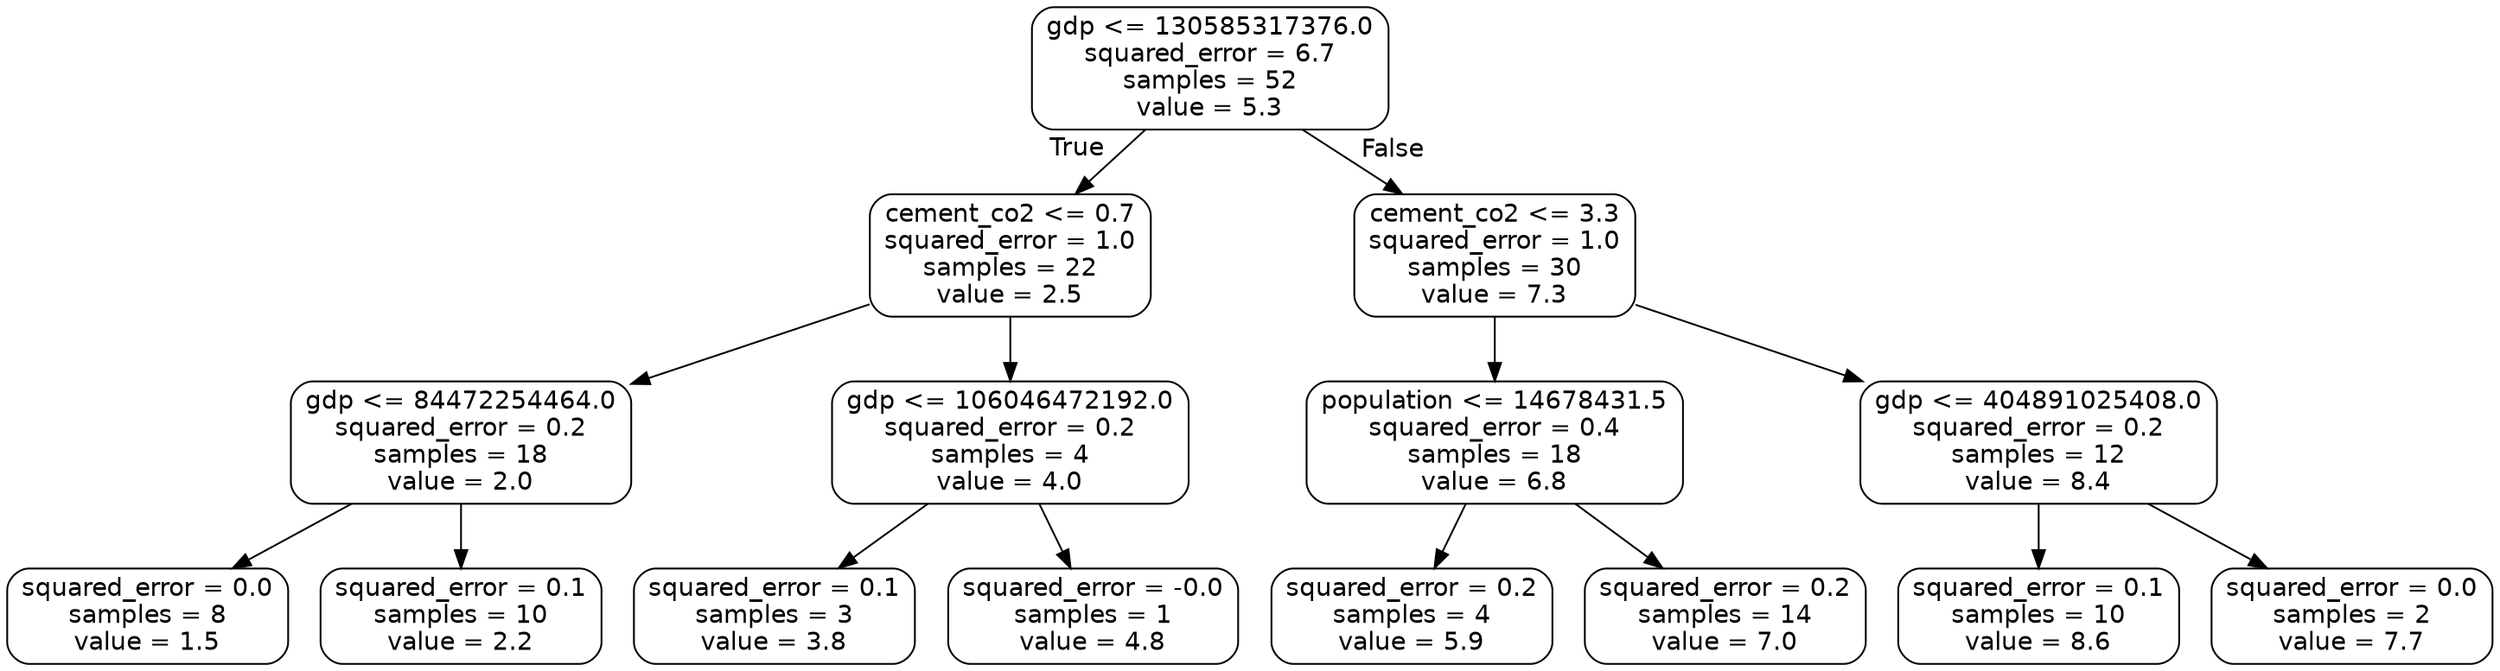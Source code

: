 digraph Tree {
node [shape=box, style="rounded", color="black", fontname="helvetica"] ;
edge [fontname="helvetica"] ;
0 [label="gdp <= 130585317376.0\nsquared_error = 6.7\nsamples = 52\nvalue = 5.3"] ;
1 [label="cement_co2 <= 0.7\nsquared_error = 1.0\nsamples = 22\nvalue = 2.5"] ;
0 -> 1 [labeldistance=2.5, labelangle=45, headlabel="True"] ;
2 [label="gdp <= 84472254464.0\nsquared_error = 0.2\nsamples = 18\nvalue = 2.0"] ;
1 -> 2 ;
3 [label="squared_error = 0.0\nsamples = 8\nvalue = 1.5"] ;
2 -> 3 ;
4 [label="squared_error = 0.1\nsamples = 10\nvalue = 2.2"] ;
2 -> 4 ;
5 [label="gdp <= 106046472192.0\nsquared_error = 0.2\nsamples = 4\nvalue = 4.0"] ;
1 -> 5 ;
6 [label="squared_error = 0.1\nsamples = 3\nvalue = 3.8"] ;
5 -> 6 ;
7 [label="squared_error = -0.0\nsamples = 1\nvalue = 4.8"] ;
5 -> 7 ;
8 [label="cement_co2 <= 3.3\nsquared_error = 1.0\nsamples = 30\nvalue = 7.3"] ;
0 -> 8 [labeldistance=2.5, labelangle=-45, headlabel="False"] ;
9 [label="population <= 14678431.5\nsquared_error = 0.4\nsamples = 18\nvalue = 6.8"] ;
8 -> 9 ;
10 [label="squared_error = 0.2\nsamples = 4\nvalue = 5.9"] ;
9 -> 10 ;
11 [label="squared_error = 0.2\nsamples = 14\nvalue = 7.0"] ;
9 -> 11 ;
12 [label="gdp <= 404891025408.0\nsquared_error = 0.2\nsamples = 12\nvalue = 8.4"] ;
8 -> 12 ;
13 [label="squared_error = 0.1\nsamples = 10\nvalue = 8.6"] ;
12 -> 13 ;
14 [label="squared_error = 0.0\nsamples = 2\nvalue = 7.7"] ;
12 -> 14 ;
}